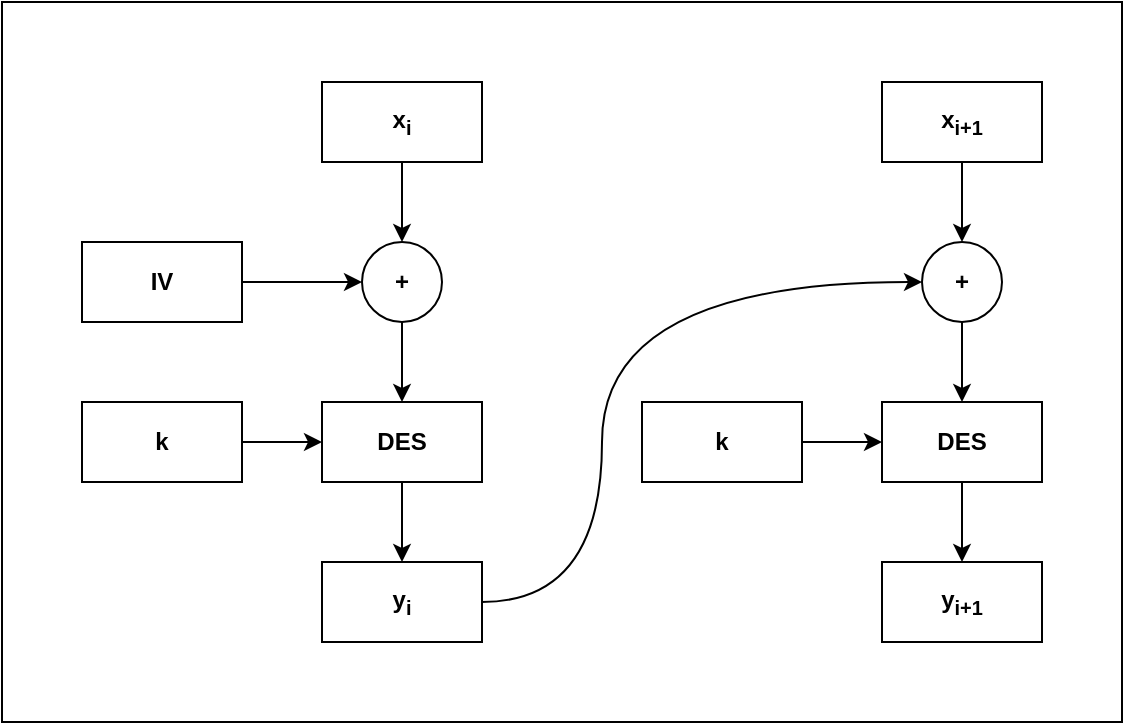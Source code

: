 <mxfile version="20.7.4" type="device"><diagram id="-hP5fK3UkzJ_2ZLn6zJx" name="Page-1"><mxGraphModel dx="233" dy="515" grid="1" gridSize="10" guides="1" tooltips="1" connect="1" arrows="1" fold="1" page="1" pageScale="1" pageWidth="827" pageHeight="1169" math="0" shadow="0"><root><mxCell id="0"/><mxCell id="1" parent="0"/><mxCell id="moAQ1k3GoPit7jjqm6KJ-22" value="" style="rounded=0;whiteSpace=wrap;html=1;" vertex="1" parent="1"><mxGeometry x="200" y="120" width="560" height="360" as="geometry"/></mxCell><mxCell id="moAQ1k3GoPit7jjqm6KJ-13" style="edgeStyle=orthogonalEdgeStyle;rounded=0;orthogonalLoop=1;jettySize=auto;html=1;entryX=0.5;entryY=0;entryDx=0;entryDy=0;fontStyle=1" edge="1" parent="1" source="moAQ1k3GoPit7jjqm6KJ-1" target="moAQ1k3GoPit7jjqm6KJ-10"><mxGeometry relative="1" as="geometry"/></mxCell><mxCell id="moAQ1k3GoPit7jjqm6KJ-1" value="x&lt;sub&gt;i&lt;/sub&gt;" style="rounded=0;whiteSpace=wrap;html=1;fontStyle=1" vertex="1" parent="1"><mxGeometry x="360" y="160" width="80" height="40" as="geometry"/></mxCell><mxCell id="moAQ1k3GoPit7jjqm6KJ-16" style="edgeStyle=orthogonalEdgeStyle;rounded=0;orthogonalLoop=1;jettySize=auto;html=1;entryX=0.5;entryY=0;entryDx=0;entryDy=0;fontStyle=1" edge="1" parent="1" source="moAQ1k3GoPit7jjqm6KJ-2" target="moAQ1k3GoPit7jjqm6KJ-3"><mxGeometry relative="1" as="geometry"/></mxCell><mxCell id="moAQ1k3GoPit7jjqm6KJ-2" value="DES" style="rounded=0;whiteSpace=wrap;html=1;fontStyle=1" vertex="1" parent="1"><mxGeometry x="360" y="320" width="80" height="40" as="geometry"/></mxCell><mxCell id="moAQ1k3GoPit7jjqm6KJ-17" style="edgeStyle=orthogonalEdgeStyle;orthogonalLoop=1;jettySize=auto;html=1;entryX=0;entryY=0.5;entryDx=0;entryDy=0;curved=1;fontStyle=1" edge="1" parent="1" source="moAQ1k3GoPit7jjqm6KJ-3" target="moAQ1k3GoPit7jjqm6KJ-11"><mxGeometry relative="1" as="geometry"><Array as="points"><mxPoint x="500" y="420"/><mxPoint x="500" y="260"/></Array></mxGeometry></mxCell><mxCell id="moAQ1k3GoPit7jjqm6KJ-3" value="y&lt;sub&gt;i&lt;/sub&gt;" style="rounded=0;whiteSpace=wrap;html=1;fontStyle=1" vertex="1" parent="1"><mxGeometry x="360" y="400" width="80" height="40" as="geometry"/></mxCell><mxCell id="moAQ1k3GoPit7jjqm6KJ-15" style="edgeStyle=orthogonalEdgeStyle;rounded=0;orthogonalLoop=1;jettySize=auto;html=1;entryX=0;entryY=0.5;entryDx=0;entryDy=0;fontStyle=1" edge="1" parent="1" source="moAQ1k3GoPit7jjqm6KJ-4" target="moAQ1k3GoPit7jjqm6KJ-2"><mxGeometry relative="1" as="geometry"/></mxCell><mxCell id="moAQ1k3GoPit7jjqm6KJ-4" value="k" style="rounded=0;whiteSpace=wrap;html=1;fontStyle=1" vertex="1" parent="1"><mxGeometry x="240" y="320" width="80" height="40" as="geometry"/></mxCell><mxCell id="moAQ1k3GoPit7jjqm6KJ-12" style="edgeStyle=orthogonalEdgeStyle;rounded=0;orthogonalLoop=1;jettySize=auto;html=1;entryX=0;entryY=0.5;entryDx=0;entryDy=0;fontStyle=1" edge="1" parent="1" source="moAQ1k3GoPit7jjqm6KJ-5" target="moAQ1k3GoPit7jjqm6KJ-10"><mxGeometry relative="1" as="geometry"/></mxCell><mxCell id="moAQ1k3GoPit7jjqm6KJ-5" value="IV" style="rounded=0;whiteSpace=wrap;html=1;fontStyle=1" vertex="1" parent="1"><mxGeometry x="240" y="240" width="80" height="40" as="geometry"/></mxCell><mxCell id="moAQ1k3GoPit7jjqm6KJ-21" style="edgeStyle=orthogonalEdgeStyle;curved=1;orthogonalLoop=1;jettySize=auto;html=1;entryX=0.5;entryY=0;entryDx=0;entryDy=0;fontStyle=1" edge="1" parent="1" source="moAQ1k3GoPit7jjqm6KJ-6" target="moAQ1k3GoPit7jjqm6KJ-9"><mxGeometry relative="1" as="geometry"/></mxCell><mxCell id="moAQ1k3GoPit7jjqm6KJ-6" value="DES" style="rounded=0;whiteSpace=wrap;html=1;fontStyle=1" vertex="1" parent="1"><mxGeometry x="640" y="320" width="80" height="40" as="geometry"/></mxCell><mxCell id="moAQ1k3GoPit7jjqm6KJ-20" style="edgeStyle=orthogonalEdgeStyle;curved=1;orthogonalLoop=1;jettySize=auto;html=1;entryX=0;entryY=0.5;entryDx=0;entryDy=0;fontStyle=1" edge="1" parent="1" source="moAQ1k3GoPit7jjqm6KJ-7" target="moAQ1k3GoPit7jjqm6KJ-6"><mxGeometry relative="1" as="geometry"/></mxCell><mxCell id="moAQ1k3GoPit7jjqm6KJ-7" value="k" style="rounded=0;whiteSpace=wrap;html=1;fontStyle=1" vertex="1" parent="1"><mxGeometry x="520" y="320" width="80" height="40" as="geometry"/></mxCell><mxCell id="moAQ1k3GoPit7jjqm6KJ-18" style="edgeStyle=orthogonalEdgeStyle;curved=1;orthogonalLoop=1;jettySize=auto;html=1;entryX=0.5;entryY=0;entryDx=0;entryDy=0;fontStyle=1" edge="1" parent="1" source="moAQ1k3GoPit7jjqm6KJ-8" target="moAQ1k3GoPit7jjqm6KJ-11"><mxGeometry relative="1" as="geometry"/></mxCell><mxCell id="moAQ1k3GoPit7jjqm6KJ-8" value="x&lt;sub&gt;i+1&lt;/sub&gt;" style="rounded=0;whiteSpace=wrap;html=1;fontStyle=1" vertex="1" parent="1"><mxGeometry x="640" y="160" width="80" height="40" as="geometry"/></mxCell><mxCell id="moAQ1k3GoPit7jjqm6KJ-9" value="y&lt;sub&gt;i+1&lt;/sub&gt;" style="rounded=0;whiteSpace=wrap;html=1;fontStyle=1" vertex="1" parent="1"><mxGeometry x="640" y="400" width="80" height="40" as="geometry"/></mxCell><mxCell id="moAQ1k3GoPit7jjqm6KJ-14" style="edgeStyle=orthogonalEdgeStyle;rounded=0;orthogonalLoop=1;jettySize=auto;html=1;entryX=0.5;entryY=0;entryDx=0;entryDy=0;fontStyle=1" edge="1" parent="1" source="moAQ1k3GoPit7jjqm6KJ-10" target="moAQ1k3GoPit7jjqm6KJ-2"><mxGeometry relative="1" as="geometry"/></mxCell><mxCell id="moAQ1k3GoPit7jjqm6KJ-10" value="+" style="ellipse;whiteSpace=wrap;html=1;aspect=fixed;fontStyle=1" vertex="1" parent="1"><mxGeometry x="380" y="240" width="40" height="40" as="geometry"/></mxCell><mxCell id="moAQ1k3GoPit7jjqm6KJ-19" style="edgeStyle=orthogonalEdgeStyle;curved=1;orthogonalLoop=1;jettySize=auto;html=1;entryX=0.5;entryY=0;entryDx=0;entryDy=0;fontStyle=1" edge="1" parent="1" source="moAQ1k3GoPit7jjqm6KJ-11" target="moAQ1k3GoPit7jjqm6KJ-6"><mxGeometry relative="1" as="geometry"/></mxCell><mxCell id="moAQ1k3GoPit7jjqm6KJ-11" value="+" style="ellipse;whiteSpace=wrap;html=1;aspect=fixed;fontStyle=1" vertex="1" parent="1"><mxGeometry x="660" y="240" width="40" height="40" as="geometry"/></mxCell></root></mxGraphModel></diagram></mxfile>